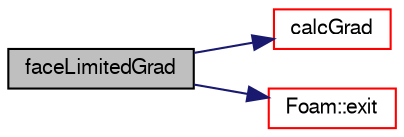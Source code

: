 digraph "faceLimitedGrad"
{
  bgcolor="transparent";
  edge [fontname="FreeSans",fontsize="10",labelfontname="FreeSans",labelfontsize="10"];
  node [fontname="FreeSans",fontsize="10",shape=record];
  rankdir="LR";
  Node0 [label="faceLimitedGrad",height=0.2,width=0.4,color="black", fillcolor="grey75", style="filled", fontcolor="black"];
  Node0 -> Node1 [color="midnightblue",fontsize="10",style="solid",fontname="FreeSans"];
  Node1 [label="calcGrad",height=0.2,width=0.4,color="red",URL="$a22570.html#a7dfce2567087a0024a7bc24421c8f9c7",tooltip="Return the gradient of the given field to the gradScheme::grad. "];
  Node0 -> Node7 [color="midnightblue",fontsize="10",style="solid",fontname="FreeSans"];
  Node7 [label="Foam::exit",height=0.2,width=0.4,color="red",URL="$a21124.html#a06ca7250d8e89caf05243ec094843642"];
}
